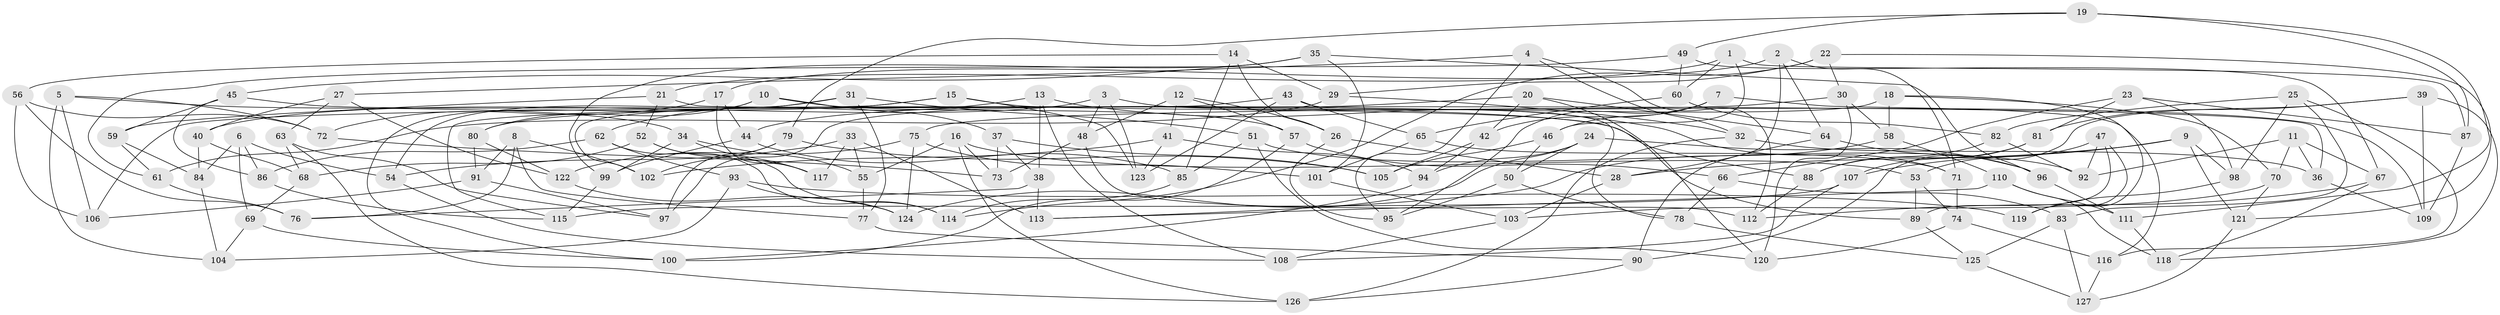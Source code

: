 // Generated by graph-tools (version 1.1) at 2025/16/03/09/25 04:16:33]
// undirected, 127 vertices, 254 edges
graph export_dot {
graph [start="1"]
  node [color=gray90,style=filled];
  1;
  2;
  3;
  4;
  5;
  6;
  7;
  8;
  9;
  10;
  11;
  12;
  13;
  14;
  15;
  16;
  17;
  18;
  19;
  20;
  21;
  22;
  23;
  24;
  25;
  26;
  27;
  28;
  29;
  30;
  31;
  32;
  33;
  34;
  35;
  36;
  37;
  38;
  39;
  40;
  41;
  42;
  43;
  44;
  45;
  46;
  47;
  48;
  49;
  50;
  51;
  52;
  53;
  54;
  55;
  56;
  57;
  58;
  59;
  60;
  61;
  62;
  63;
  64;
  65;
  66;
  67;
  68;
  69;
  70;
  71;
  72;
  73;
  74;
  75;
  76;
  77;
  78;
  79;
  80;
  81;
  82;
  83;
  84;
  85;
  86;
  87;
  88;
  89;
  90;
  91;
  92;
  93;
  94;
  95;
  96;
  97;
  98;
  99;
  100;
  101;
  102;
  103;
  104;
  105;
  106;
  107;
  108;
  109;
  110;
  111;
  112;
  113;
  114;
  115;
  116;
  117;
  118;
  119;
  120;
  121;
  122;
  123;
  124;
  125;
  126;
  127;
  1 -- 87;
  1 -- 21;
  1 -- 60;
  1 -- 46;
  2 -- 71;
  2 -- 28;
  2 -- 17;
  2 -- 64;
  3 -- 123;
  3 -- 48;
  3 -- 40;
  3 -- 109;
  4 -- 112;
  4 -- 32;
  4 -- 27;
  4 -- 95;
  5 -- 72;
  5 -- 104;
  5 -- 34;
  5 -- 106;
  6 -- 84;
  6 -- 69;
  6 -- 86;
  6 -- 54;
  7 -- 42;
  7 -- 95;
  7 -- 46;
  7 -- 116;
  8 -- 91;
  8 -- 77;
  8 -- 76;
  8 -- 102;
  9 -- 28;
  9 -- 121;
  9 -- 98;
  9 -- 107;
  10 -- 57;
  10 -- 100;
  10 -- 37;
  10 -- 80;
  11 -- 92;
  11 -- 70;
  11 -- 67;
  11 -- 36;
  12 -- 57;
  12 -- 48;
  12 -- 41;
  12 -- 26;
  13 -- 62;
  13 -- 38;
  13 -- 108;
  13 -- 71;
  14 -- 26;
  14 -- 85;
  14 -- 29;
  14 -- 56;
  15 -- 80;
  15 -- 123;
  15 -- 89;
  15 -- 115;
  16 -- 73;
  16 -- 53;
  16 -- 55;
  16 -- 126;
  17 -- 72;
  17 -- 117;
  17 -- 44;
  18 -- 58;
  18 -- 97;
  18 -- 70;
  18 -- 119;
  19 -- 87;
  19 -- 49;
  19 -- 79;
  19 -- 111;
  20 -- 42;
  20 -- 44;
  20 -- 120;
  20 -- 64;
  21 -- 52;
  21 -- 36;
  21 -- 59;
  22 -- 114;
  22 -- 30;
  22 -- 121;
  22 -- 29;
  23 -- 66;
  23 -- 81;
  23 -- 98;
  23 -- 87;
  24 -- 96;
  24 -- 50;
  24 -- 94;
  24 -- 124;
  25 -- 82;
  25 -- 98;
  25 -- 83;
  25 -- 116;
  26 -- 28;
  26 -- 95;
  27 -- 63;
  27 -- 122;
  27 -- 40;
  28 -- 103;
  29 -- 61;
  29 -- 32;
  30 -- 120;
  30 -- 75;
  30 -- 58;
  31 -- 51;
  31 -- 102;
  31 -- 77;
  31 -- 54;
  32 -- 36;
  32 -- 126;
  33 -- 54;
  33 -- 117;
  33 -- 55;
  33 -- 113;
  34 -- 55;
  34 -- 99;
  34 -- 117;
  35 -- 96;
  35 -- 45;
  35 -- 101;
  35 -- 99;
  36 -- 109;
  37 -- 38;
  37 -- 105;
  37 -- 73;
  38 -- 76;
  38 -- 113;
  39 -- 109;
  39 -- 90;
  39 -- 81;
  39 -- 118;
  40 -- 68;
  40 -- 84;
  41 -- 123;
  41 -- 94;
  41 -- 102;
  42 -- 94;
  42 -- 105;
  43 -- 123;
  43 -- 106;
  43 -- 65;
  43 -- 78;
  44 -- 99;
  44 -- 85;
  45 -- 59;
  45 -- 86;
  45 -- 88;
  46 -- 50;
  46 -- 105;
  47 -- 53;
  47 -- 89;
  47 -- 119;
  47 -- 92;
  48 -- 112;
  48 -- 73;
  49 -- 67;
  49 -- 61;
  49 -- 60;
  50 -- 78;
  50 -- 95;
  51 -- 92;
  51 -- 85;
  51 -- 120;
  52 -- 68;
  52 -- 114;
  52 -- 117;
  53 -- 74;
  53 -- 89;
  54 -- 108;
  55 -- 77;
  56 -- 106;
  56 -- 76;
  56 -- 72;
  57 -- 100;
  57 -- 66;
  58 -- 110;
  58 -- 113;
  59 -- 84;
  59 -- 61;
  60 -- 65;
  60 -- 82;
  61 -- 76;
  62 -- 93;
  62 -- 86;
  62 -- 114;
  63 -- 68;
  63 -- 126;
  63 -- 97;
  64 -- 90;
  64 -- 96;
  65 -- 101;
  65 -- 71;
  66 -- 78;
  66 -- 83;
  67 -- 112;
  67 -- 118;
  68 -- 69;
  69 -- 104;
  69 -- 100;
  70 -- 103;
  70 -- 121;
  71 -- 74;
  72 -- 73;
  74 -- 116;
  74 -- 120;
  75 -- 101;
  75 -- 124;
  75 -- 122;
  77 -- 90;
  78 -- 125;
  79 -- 102;
  79 -- 97;
  79 -- 105;
  80 -- 91;
  80 -- 122;
  81 -- 107;
  81 -- 88;
  82 -- 92;
  82 -- 88;
  83 -- 125;
  83 -- 127;
  84 -- 104;
  85 -- 114;
  86 -- 115;
  87 -- 109;
  88 -- 112;
  89 -- 125;
  90 -- 126;
  91 -- 106;
  91 -- 97;
  93 -- 119;
  93 -- 104;
  93 -- 124;
  94 -- 100;
  96 -- 111;
  98 -- 119;
  99 -- 115;
  101 -- 103;
  103 -- 108;
  107 -- 108;
  107 -- 115;
  110 -- 118;
  110 -- 111;
  110 -- 113;
  111 -- 118;
  116 -- 127;
  121 -- 127;
  122 -- 124;
  125 -- 127;
}
